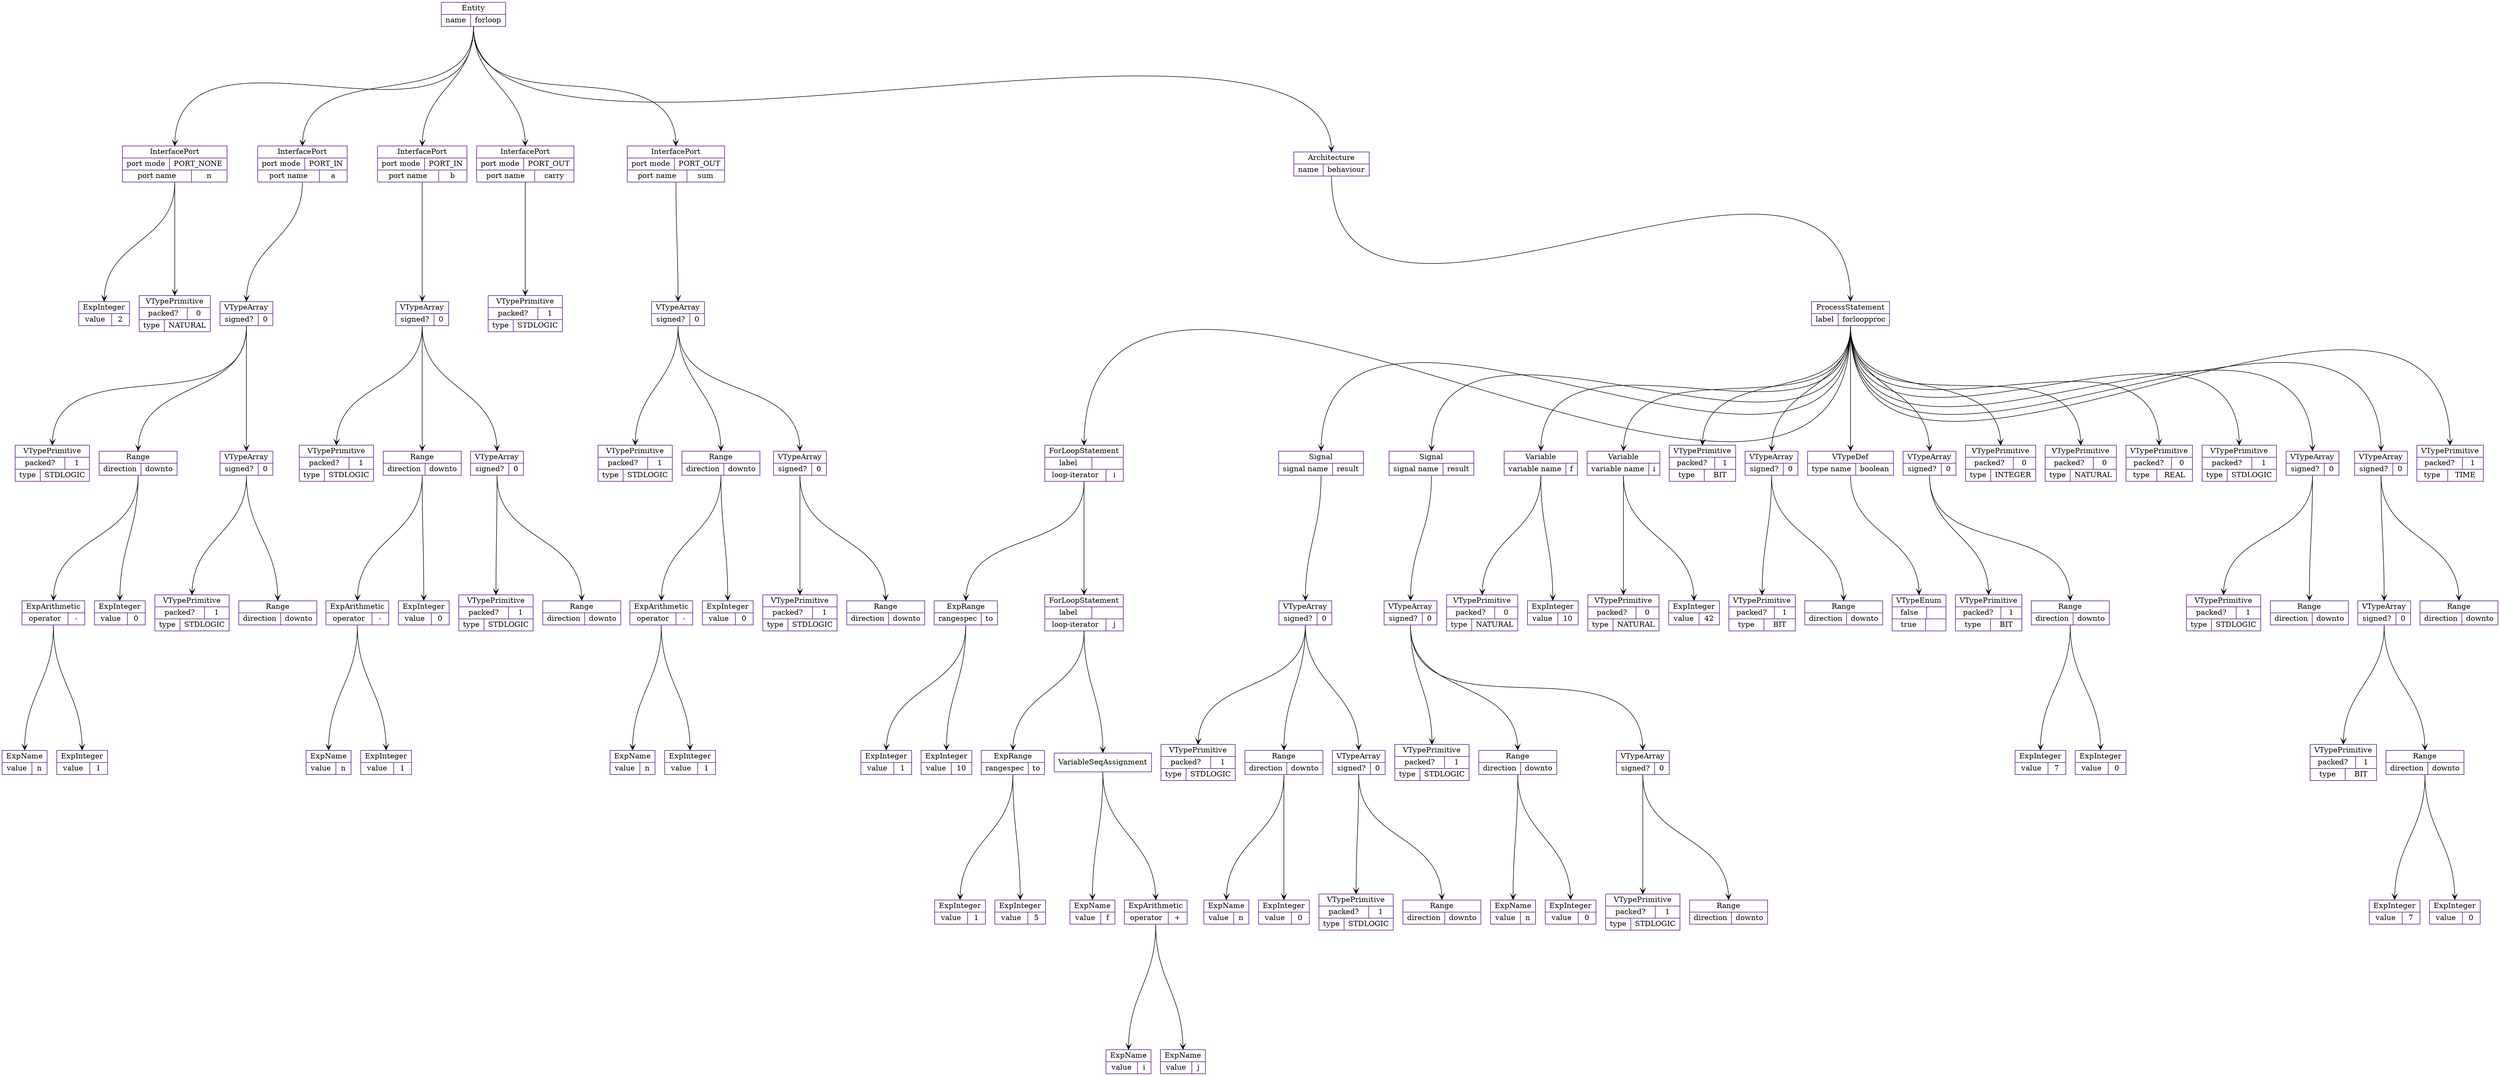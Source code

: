 digraph foo{
graph [ranksep="3.0 equally"];
edge [arrowhead=vee, color=black];
node [shape=record, color=indigo];
node__0 [label="{{Entity}|{name|forloop}}"];
node_0_1 [label="{{InterfacePort}|{port mode|PORT_NONE}|{port name|n}}"];
node_00_2 [label="{{ExpInteger}|{value|2}}"];
node_01_3 [label="{{VTypePrimitive}|{packed?|0}|{type|NATURAL}}"];
node_1_2 [label="{{InterfacePort}|{port mode|PORT_IN}|{port name|a}}"];
node_10_3 [label="{{VTypeArray}|{signed?|0}}"];
node_100_4 [label="{{VTypePrimitive}|{packed?|1}|{type|STDLOGIC}}"];
node_101_5 [label="{{Range}|{direction|downto}}"];
node_1010_6 [label="{{ExpArithmetic}|{operator|-}}"];
node_10100_7 [label="{{ExpName}|{value|n}}"];
node_10101_8 [label="{{ExpInteger}|{value|1}}"];
node_1011_7 [label="{{ExpInteger}|{value|0}}"];
node_102_6 [label="{{VTypeArray}|{signed?|0}}"];
node_1020_7 [label="{{VTypePrimitive}|{packed?|1}|{type|STDLOGIC}}"];
node_1021_8 [label="{{Range}|{direction|downto}}"];
node_2_3 [label="{{InterfacePort}|{port mode|PORT_IN}|{port name|b}}"];
node_20_4 [label="{{VTypeArray}|{signed?|0}}"];
node_200_5 [label="{{VTypePrimitive}|{packed?|1}|{type|STDLOGIC}}"];
node_201_6 [label="{{Range}|{direction|downto}}"];
node_2010_7 [label="{{ExpArithmetic}|{operator|-}}"];
node_20100_8 [label="{{ExpName}|{value|n}}"];
node_20101_9 [label="{{ExpInteger}|{value|1}}"];
node_2011_8 [label="{{ExpInteger}|{value|0}}"];
node_202_7 [label="{{VTypeArray}|{signed?|0}}"];
node_2020_8 [label="{{VTypePrimitive}|{packed?|1}|{type|STDLOGIC}}"];
node_2021_9 [label="{{Range}|{direction|downto}}"];
node_3_4 [label="{{InterfacePort}|{port mode|PORT_OUT}|{port name|carry}}"];
node_30_5 [label="{{VTypePrimitive}|{packed?|1}|{type|STDLOGIC}}"];
node_4_5 [label="{{InterfacePort}|{port mode|PORT_OUT}|{port name|sum}}"];
node_40_6 [label="{{VTypeArray}|{signed?|0}}"];
node_400_7 [label="{{VTypePrimitive}|{packed?|1}|{type|STDLOGIC}}"];
node_401_8 [label="{{Range}|{direction|downto}}"];
node_4010_9 [label="{{ExpArithmetic}|{operator|-}}"];
node_40100_10 [label="{{ExpName}|{value|n}}"];
node_40101_11 [label="{{ExpInteger}|{value|1}}"];
node_4011_10 [label="{{ExpInteger}|{value|0}}"];
node_402_9 [label="{{VTypeArray}|{signed?|0}}"];
node_4020_10 [label="{{VTypePrimitive}|{packed?|1}|{type|STDLOGIC}}"];
node_4021_11 [label="{{Range}|{direction|downto}}"];
node_5_6 [label="{{Architecture}|{name|behaviour}}"];
node_50_7 [label="{{ProcessStatement}|{label|forloopproc}}"];
node_500_8 [label="{{ForLoopStatement}|{label|}|{loop-iterator|i}}"];
node_5000_9 [label="{{ExpRange}|{rangespec|to}}"];
node_50000_10 [label="{{ExpInteger}|{value|1}}"];
node_50001_11 [label="{{ExpInteger}|{value|10}}"];
node_5001_10 [label="{{ForLoopStatement}|{label|}|{loop-iterator|j}}"];
node_50010_11 [label="{{ExpRange}|{rangespec|to}}"];
node_500100_12 [label="{{ExpInteger}|{value|1}}"];
node_500101_13 [label="{{ExpInteger}|{value|5}}"];
node_50011_12 [label="{{VariableSeqAssignment}}"];
node_500110_13 [label="{{ExpName}|{value|f}}"];
node_500111_14 [label="{{ExpArithmetic}|{operator|+}}"];
node_5001110_15 [label="{{ExpName}|{value|i}}"];
node_5001111_16 [label="{{ExpName}|{value|j}}"];
node_501_9 [label="{{Signal}|{signal name|result}}"];
node_5010_10 [label="{{VTypeArray}|{signed?|0}}"];
node_50100_11 [label="{{VTypePrimitive}|{packed?|1}|{type|STDLOGIC}}"];
node_50101_12 [label="{{Range}|{direction|downto}}"];
node_501010_13 [label="{{ExpName}|{value|n}}"];
node_501011_14 [label="{{ExpInteger}|{value|0}}"];
node_50102_13 [label="{{VTypeArray}|{signed?|0}}"];
node_501020_14 [label="{{VTypePrimitive}|{packed?|1}|{type|STDLOGIC}}"];
node_501021_15 [label="{{Range}|{direction|downto}}"];
node_502_10 [label="{{Signal}|{signal name|result}}"];
node_5020_11 [label="{{VTypeArray}|{signed?|0}}"];
node_50200_12 [label="{{VTypePrimitive}|{packed?|1}|{type|STDLOGIC}}"];
node_50201_13 [label="{{Range}|{direction|downto}}"];
node_502010_14 [label="{{ExpName}|{value|n}}"];
node_502011_15 [label="{{ExpInteger}|{value|0}}"];
node_50202_14 [label="{{VTypeArray}|{signed?|0}}"];
node_502020_15 [label="{{VTypePrimitive}|{packed?|1}|{type|STDLOGIC}}"];
node_502021_16 [label="{{Range}|{direction|downto}}"];
node_503_11 [label="{{Variable}|{variable name|f}}"];
node_5030_12 [label="{{VTypePrimitive}|{packed?|0}|{type|NATURAL}}"];
node_5031_13 [label="{{ExpInteger}|{value|10}}"];
node_504_12 [label="{{Variable}|{variable name|i}}"];
node_5040_13 [label="{{VTypePrimitive}|{packed?|0}|{type|NATURAL}}"];
node_5041_14 [label="{{ExpInteger}|{value|42}}"];
node_505_13 [label="{{VTypePrimitive}|{packed?|1}|{type|BIT}}"];
node_506_14 [label="{{VTypeArray}|{signed?|0}}"];
node_5060_15 [label="{{VTypePrimitive}|{packed?|1}|{type|BIT}}"];
node_5061_16 [label="{{Range}|{direction|downto}}"];
node_507_15 [label="{{VTypeDef}|{type name|boolean}}"];
node_5070_16 [label="{{VTypeEnum}|{false|}|{true|}}"];
node_508_16 [label="{{VTypeArray}|{signed?|0}}"];
node_5080_17 [label="{{VTypePrimitive}|{packed?|1}|{type|BIT}}"];
node_5081_18 [label="{{Range}|{direction|downto}}"];
node_50810_19 [label="{{ExpInteger}|{value|7}}"];
node_50811_20 [label="{{ExpInteger}|{value|0}}"];
node_509_17 [label="{{VTypePrimitive}|{packed?|0}|{type|INTEGER}}"];
node_5010_18 [label="{{VTypePrimitive}|{packed?|0}|{type|NATURAL}}"];
node_5011_19 [label="{{VTypePrimitive}|{packed?|0}|{type|REAL}}"];
node_5012_20 [label="{{VTypePrimitive}|{packed?|1}|{type|STDLOGIC}}"];
node_5013_21 [label="{{VTypeArray}|{signed?|0}}"];
node_50130_22 [label="{{VTypePrimitive}|{packed?|1}|{type|STDLOGIC}}"];
node_50131_23 [label="{{Range}|{direction|downto}}"];
node_5014_22 [label="{{VTypeArray}|{signed?|0}}"];
node_50140_23 [label="{{VTypeArray}|{signed?|0}}"];
node_501400_24 [label="{{VTypePrimitive}|{packed?|1}|{type|BIT}}"];
node_501401_25 [label="{{Range}|{direction|downto}}"];
node_5014010_26 [label="{{ExpInteger}|{value|7}}"];
node_5014011_27 [label="{{ExpInteger}|{value|0}}"];
node_50141_24 [label="{{Range}|{direction|downto}}"];
node_5015_23 [label="{{VTypePrimitive}|{packed?|1}|{type|TIME}}"];

node__0:s -> node_0_1:n;
node_0_1:s -> node_00_2:n;
node_0_1:s -> node_01_3:n;
node__0:s -> node_1_2:n;
node_1_2:s -> node_10_3:n;
node_10_3:s -> node_100_4:n;
node_10_3:s -> node_101_5:n;
node_101_5:s -> node_1010_6:n;
node_1010_6:s -> node_10100_7:n;
node_1010_6:s -> node_10101_8:n;
node_101_5:s -> node_1011_7:n;
node_10_3:s -> node_102_6:n;
node_102_6:s -> node_1020_7:n;
node_102_6:s -> node_1021_8:n;
node__0:s -> node_2_3:n;
node_2_3:s -> node_20_4:n;
node_20_4:s -> node_200_5:n;
node_20_4:s -> node_201_6:n;
node_201_6:s -> node_2010_7:n;
node_2010_7:s -> node_20100_8:n;
node_2010_7:s -> node_20101_9:n;
node_201_6:s -> node_2011_8:n;
node_20_4:s -> node_202_7:n;
node_202_7:s -> node_2020_8:n;
node_202_7:s -> node_2021_9:n;
node__0:s -> node_3_4:n;
node_3_4:s -> node_30_5:n;
node__0:s -> node_4_5:n;
node_4_5:s -> node_40_6:n;
node_40_6:s -> node_400_7:n;
node_40_6:s -> node_401_8:n;
node_401_8:s -> node_4010_9:n;
node_4010_9:s -> node_40100_10:n;
node_4010_9:s -> node_40101_11:n;
node_401_8:s -> node_4011_10:n;
node_40_6:s -> node_402_9:n;
node_402_9:s -> node_4020_10:n;
node_402_9:s -> node_4021_11:n;
node__0:s -> node_5_6:n;
node_5_6:s -> node_50_7:n;
node_50_7:s -> node_500_8:n;
node_500_8:s -> node_5000_9:n;
node_5000_9:s -> node_50000_10:n;
node_5000_9:s -> node_50001_11:n;
node_500_8:s -> node_5001_10:n;
node_5001_10:s -> node_50010_11:n;
node_50010_11:s -> node_500100_12:n;
node_50010_11:s -> node_500101_13:n;
node_5001_10:s -> node_50011_12:n;
node_50011_12:s -> node_500110_13:n;
node_50011_12:s -> node_500111_14:n;
node_500111_14:s -> node_5001110_15:n;
node_500111_14:s -> node_5001111_16:n;
node_50_7:s -> node_501_9:n;
node_501_9:s -> node_5010_10:n;
node_5010_10:s -> node_50100_11:n;
node_5010_10:s -> node_50101_12:n;
node_50101_12:s -> node_501010_13:n;
node_50101_12:s -> node_501011_14:n;
node_5010_10:s -> node_50102_13:n;
node_50102_13:s -> node_501020_14:n;
node_50102_13:s -> node_501021_15:n;
node_50_7:s -> node_502_10:n;
node_502_10:s -> node_5020_11:n;
node_5020_11:s -> node_50200_12:n;
node_5020_11:s -> node_50201_13:n;
node_50201_13:s -> node_502010_14:n;
node_50201_13:s -> node_502011_15:n;
node_5020_11:s -> node_50202_14:n;
node_50202_14:s -> node_502020_15:n;
node_50202_14:s -> node_502021_16:n;
node_50_7:s -> node_503_11:n;
node_503_11:s -> node_5030_12:n;
node_503_11:s -> node_5031_13:n;
node_50_7:s -> node_504_12:n;
node_504_12:s -> node_5040_13:n;
node_504_12:s -> node_5041_14:n;
node_50_7:s -> node_505_13:n;
node_50_7:s -> node_506_14:n;
node_506_14:s -> node_5060_15:n;
node_506_14:s -> node_5061_16:n;
node_50_7:s -> node_507_15:n;
node_507_15:s -> node_5070_16:n;
node_50_7:s -> node_508_16:n;
node_508_16:s -> node_5080_17:n;
node_508_16:s -> node_5081_18:n;
node_5081_18:s -> node_50810_19:n;
node_5081_18:s -> node_50811_20:n;
node_50_7:s -> node_509_17:n;
node_50_7:s -> node_5010_18:n;
node_50_7:s -> node_5011_19:n;
node_50_7:s -> node_5012_20:n;
node_50_7:s -> node_5013_21:n;
node_5013_21:s -> node_50130_22:n;
node_5013_21:s -> node_50131_23:n;
node_50_7:s -> node_5014_22:n;
node_5014_22:s -> node_50140_23:n;
node_50140_23:s -> node_501400_24:n;
node_50140_23:s -> node_501401_25:n;
node_501401_25:s -> node_5014010_26:n;
node_501401_25:s -> node_5014011_27:n;
node_5014_22:s -> node_50141_24:n;
node_50_7:s -> node_5015_23:n;
}

